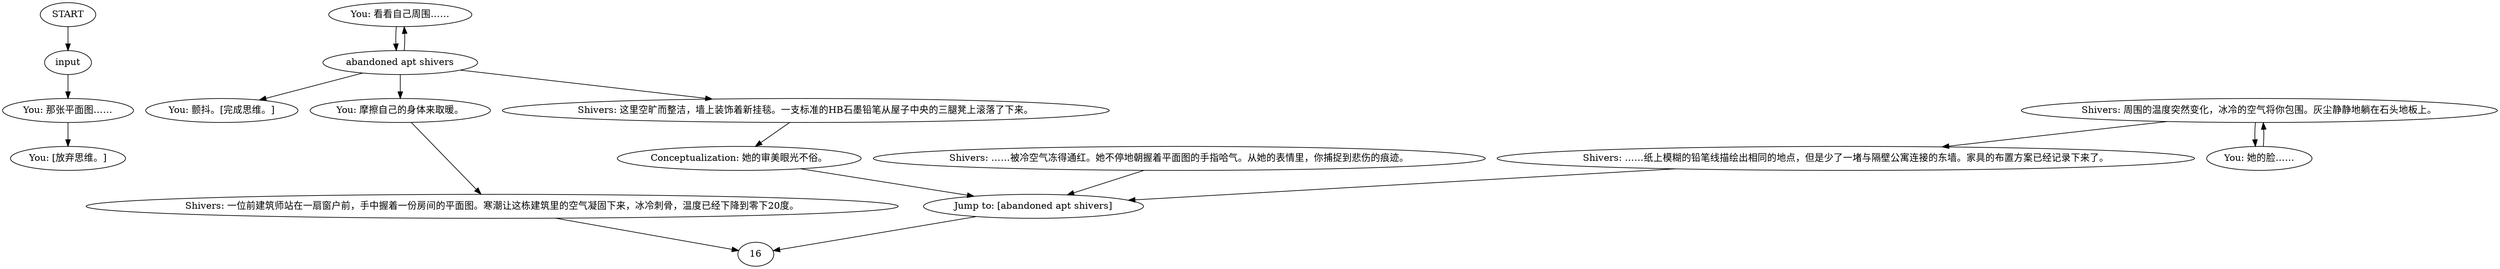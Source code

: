 # APT ORB / abandoned apt shivers
# This is a shivers orb showing the former tenant.
# ==================================================
digraph G {
	  0 [label="START"];
	  1 [label="input"];
	  2 [label="You: 看看自己周围……"];
	  3 [label="Conceptualization: 她的审美眼光不俗。"];
	  4 [label="Shivers: 一位前建筑师站在一扇窗户前，手中握着一份房间的平面图。寒潮让这栋建筑里的空气凝固下来，冰冷刺骨，温度已经下降到零下20度。"];
	  5 [label="Jump to: [abandoned apt shivers]"];
	  6 [label="You: 颤抖。[完成思维。]"];
	  7 [label="Shivers: ……被冷空气冻得通红。她不停地朝握着平面图的手指哈气。从她的表情里，你捕捉到悲伤的痕迹。"];
	  8 [label="Shivers: 周围的温度突然变化，冰冷的空气将你包围。灰尘静静地躺在石头地板上。"];
	  9 [label="You: 那张平面图……"];
	  10 [label="You: 摩擦自己的身体来取暖。"];
	  11 [label="Shivers: ……纸上模糊的铅笔线描绘出相同的地点，但是少了一堵与隔壁公寓连接的东墙。家具的布置方案已经记录下来了。"];
	  12 [label="You: [放弃思维。]"];
	  13 [label="You: 她的脸……"];
	  14 [label="Shivers: 这里空旷而整洁，墙上装饰着新挂毯。一支标准的HB石墨铅笔从屋子中央的三腿凳上滚落了下来。"];
	  15 [label="abandoned apt shivers"];
	  0 -> 1
	  1 -> 9
	  2 -> 15
	  3 -> 5
	  4 -> 16
	  5 -> 16
	  7 -> 5
	  8 -> 11
	  8 -> 13
	  9 -> 12
	  10 -> 4
	  11 -> 5
	  13 -> 8
	  14 -> 3
	  15 -> 10
	  15 -> 2
	  15 -> 14
	  15 -> 6
}

